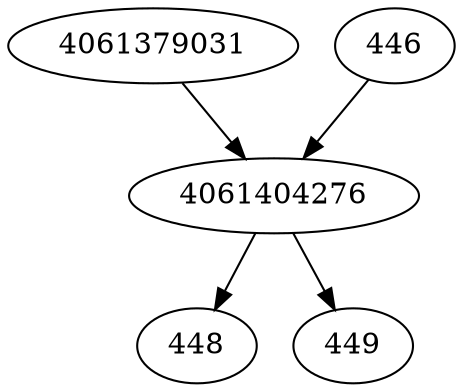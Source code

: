 strict digraph  {
448;
449;
4061404276;
4061379031;
446;
4061404276 -> 448;
4061404276 -> 449;
4061379031 -> 4061404276;
446 -> 4061404276;
}
